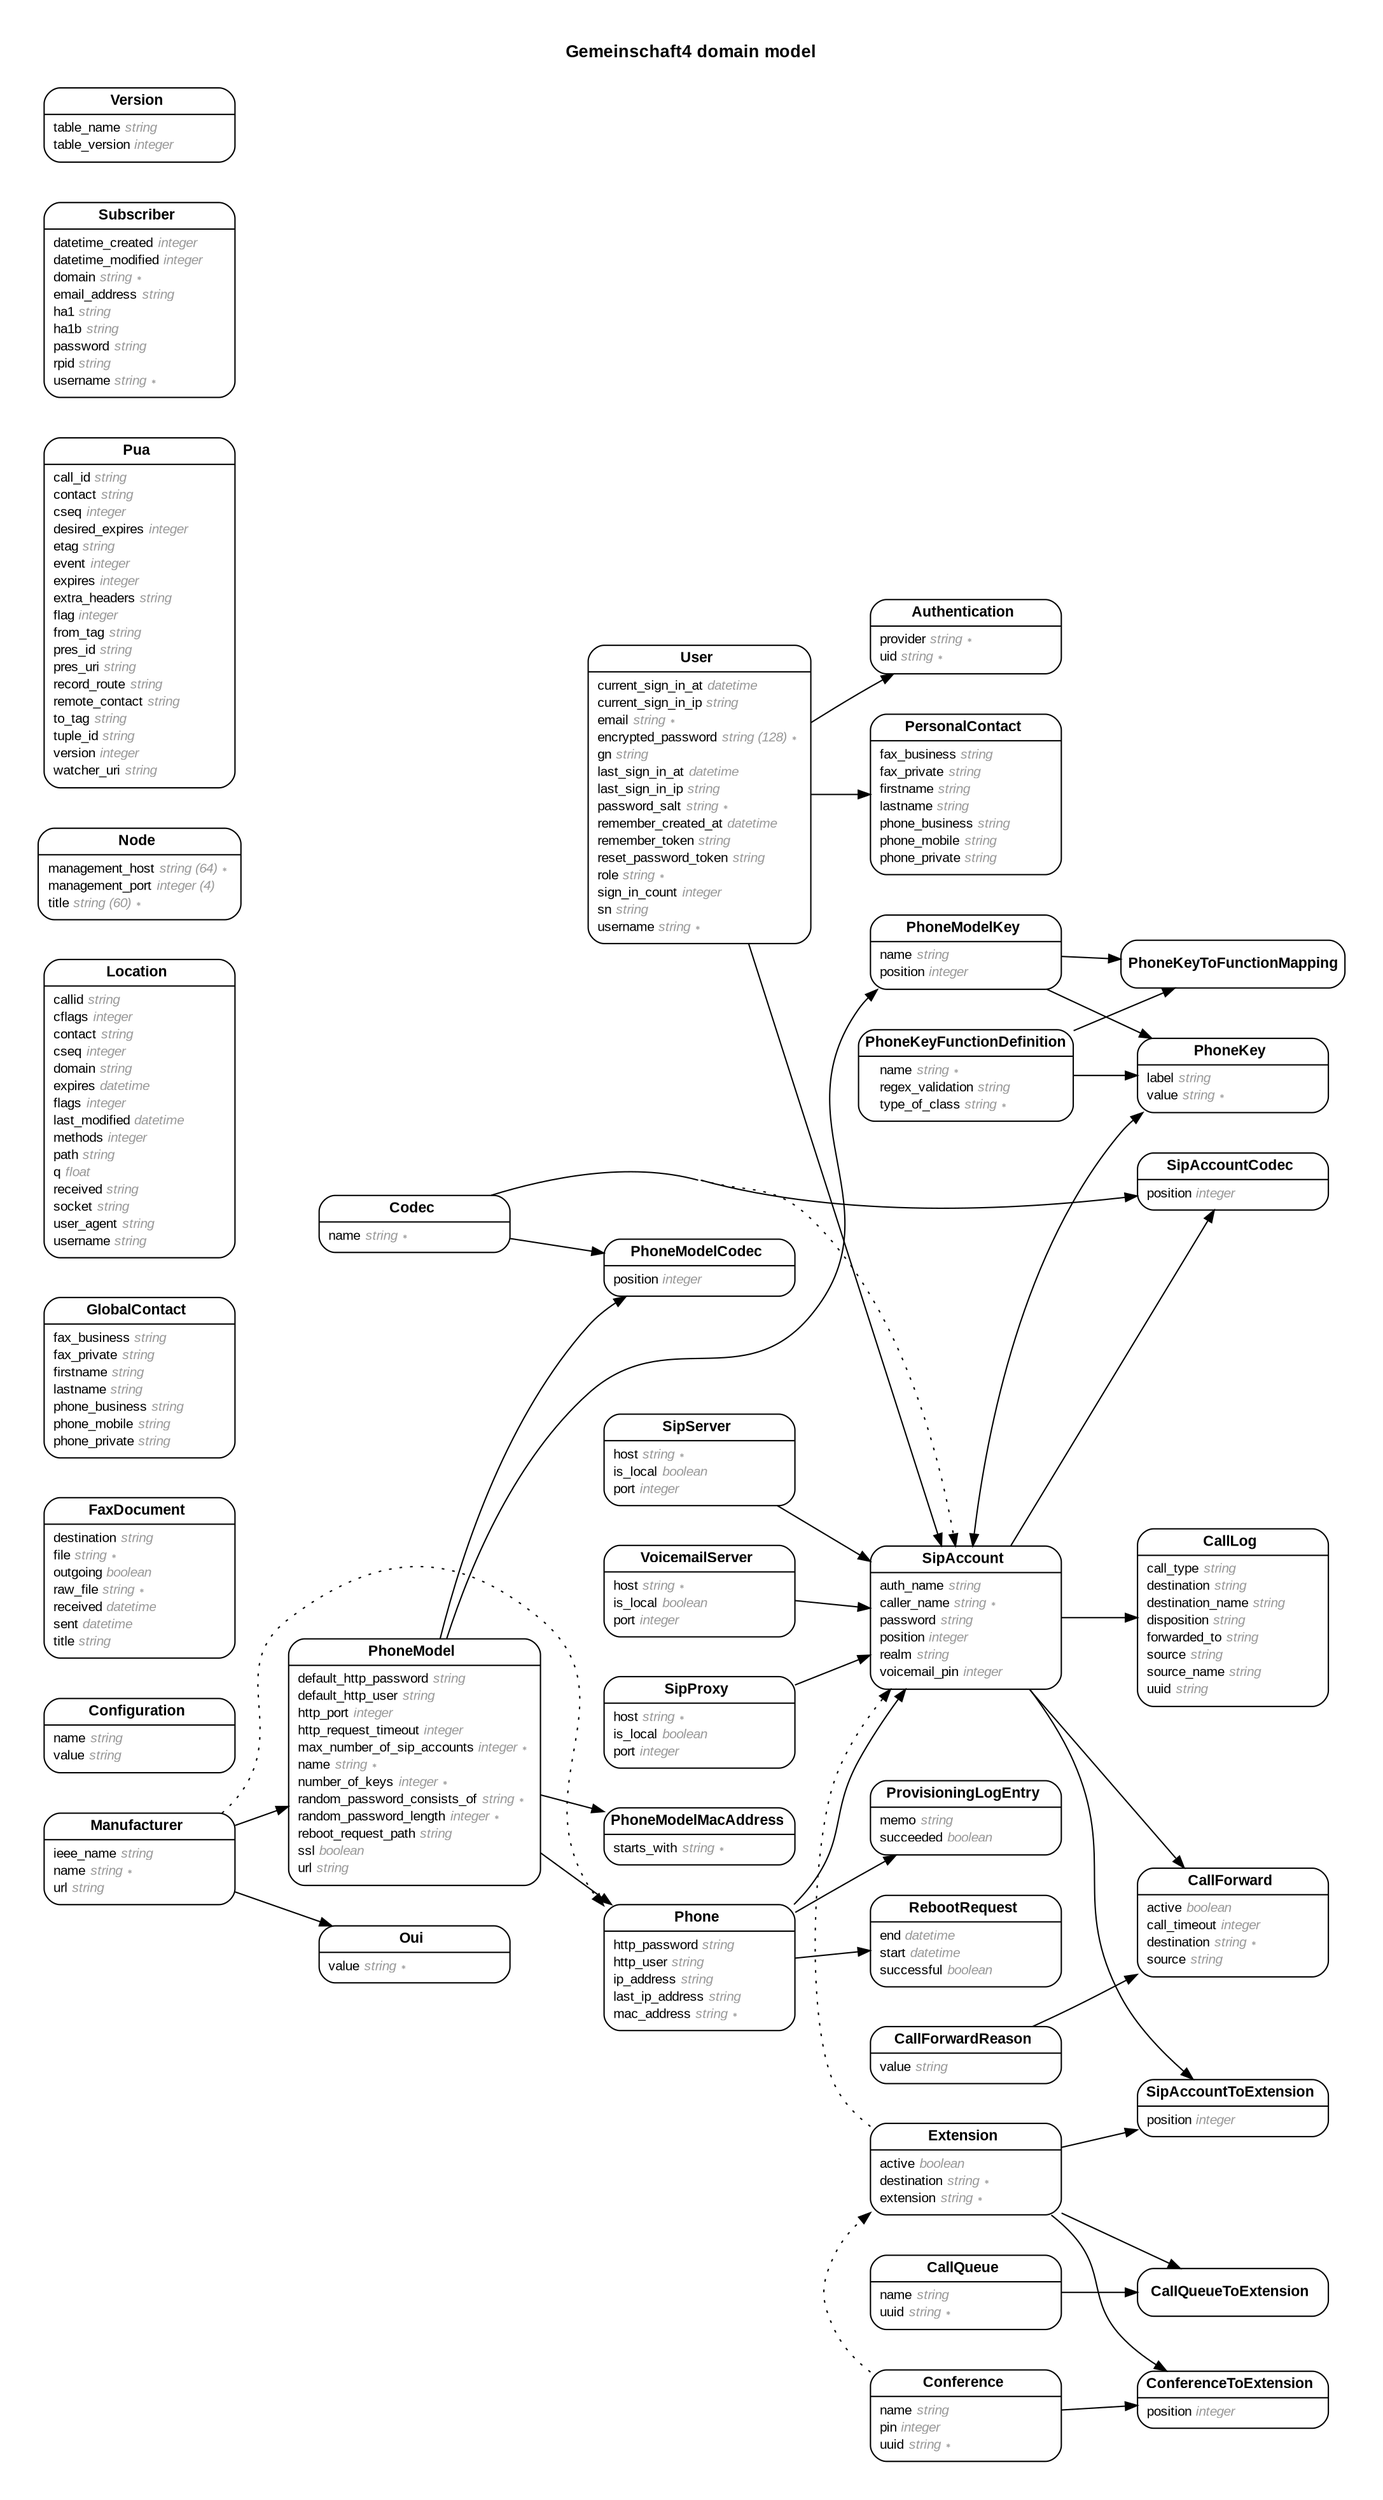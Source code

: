 digraph Gemeinschaft4 {
  rankdir = "LR"; ranksep = "0.5"; nodesep = "0.4"; pad = "0.4,0.4"; margin = "0,0"; concentrate = "true"; labelloc = "t"; fontsize = "13"; fontname = "Arial Bold";
  node [shape = "Mrecord", fontsize = "10", fontname = "Arial", margin = "0.07,0.05", penwidth = "1.0"];
  edge [fontname = "Arial", fontsize = "7", dir = "both", arrowsize = "0.9", penwidth = "1.0", labelangle = "32", labeldistance = "1.8"];
  label = "Gemeinschaft4 domain model\n\n";
  m_Authentication [label = <<table border="0" align="center" cellspacing="0.5" cellpadding="0" width="134">
  <tr><td align="center" valign="bottom" width="130"><font face="Arial Bold" point-size="11">Authentication</font></td></tr>
</table>
|
<table border="0" align="left" cellspacing="2" cellpadding="0" width="134">
  <tr><td align="left" width="130" port="provider">provider <font face="Arial Italic" color="grey60">string ∗</font></td></tr>
  <tr><td align="left" width="130" port="uid">uid <font face="Arial Italic" color="grey60">string ∗</font></td></tr>
</table>
>];
  m_CallForward [label = <<table border="0" align="center" cellspacing="0.5" cellpadding="0" width="134">
  <tr><td align="center" valign="bottom" width="130"><font face="Arial Bold" point-size="11">CallForward</font></td></tr>
</table>
|
<table border="0" align="left" cellspacing="2" cellpadding="0" width="134">
  <tr><td align="left" width="130" port="active">active <font face="Arial Italic" color="grey60">boolean</font></td></tr>
  <tr><td align="left" width="130" port="call_timeout">call_timeout <font face="Arial Italic" color="grey60">integer</font></td></tr>
  <tr><td align="left" width="130" port="destination">destination <font face="Arial Italic" color="grey60">string ∗</font></td></tr>
  <tr><td align="left" width="130" port="source">source <font face="Arial Italic" color="grey60">string</font></td></tr>
</table>
>];
  m_CallForwardReason [label = <<table border="0" align="center" cellspacing="0.5" cellpadding="0" width="134">
  <tr><td align="center" valign="bottom" width="130"><font face="Arial Bold" point-size="11">CallForwardReason</font></td></tr>
</table>
|
<table border="0" align="left" cellspacing="2" cellpadding="0" width="134">
  <tr><td align="left" width="130" port="value">value <font face="Arial Italic" color="grey60">string</font></td></tr>
</table>
>];
  m_CallLog [label = <<table border="0" align="center" cellspacing="0.5" cellpadding="0" width="134">
  <tr><td align="center" valign="bottom" width="130"><font face="Arial Bold" point-size="11">CallLog</font></td></tr>
</table>
|
<table border="0" align="left" cellspacing="2" cellpadding="0" width="134">
  <tr><td align="left" width="130" port="call_type">call_type <font face="Arial Italic" color="grey60">string</font></td></tr>
  <tr><td align="left" width="130" port="destination">destination <font face="Arial Italic" color="grey60">string</font></td></tr>
  <tr><td align="left" width="130" port="destination_name">destination_name <font face="Arial Italic" color="grey60">string</font></td></tr>
  <tr><td align="left" width="130" port="disposition">disposition <font face="Arial Italic" color="grey60">string</font></td></tr>
  <tr><td align="left" width="130" port="forwarded_to">forwarded_to <font face="Arial Italic" color="grey60">string</font></td></tr>
  <tr><td align="left" width="130" port="source">source <font face="Arial Italic" color="grey60">string</font></td></tr>
  <tr><td align="left" width="130" port="source_name">source_name <font face="Arial Italic" color="grey60">string</font></td></tr>
  <tr><td align="left" width="130" port="uuid">uuid <font face="Arial Italic" color="grey60">string</font></td></tr>
</table>
>];
  m_CallQueue [label = <<table border="0" align="center" cellspacing="0.5" cellpadding="0" width="134">
  <tr><td align="center" valign="bottom" width="130"><font face="Arial Bold" point-size="11">CallQueue</font></td></tr>
</table>
|
<table border="0" align="left" cellspacing="2" cellpadding="0" width="134">
  <tr><td align="left" width="130" port="name">name <font face="Arial Italic" color="grey60">string</font></td></tr>
  <tr><td align="left" width="130" port="uuid">uuid <font face="Arial Italic" color="grey60">string ∗</font></td></tr>
</table>
>];
  m_CallQueueToExtension [label = <<table border="0" align="center" cellspacing="0.5" cellpadding="0" width="134">
  <tr><td align="center" valign="bottom" width="130"><font face="Arial Bold" point-size="11">CallQueueToExtension</font></td></tr>
</table>
>];
  m_Codec [label = <<table border="0" align="center" cellspacing="0.5" cellpadding="0" width="134">
  <tr><td align="center" valign="bottom" width="130"><font face="Arial Bold" point-size="11">Codec</font></td></tr>
</table>
|
<table border="0" align="left" cellspacing="2" cellpadding="0" width="134">
  <tr><td align="left" width="130" port="name">name <font face="Arial Italic" color="grey60">string ∗</font></td></tr>
</table>
>];
  m_Conference [label = <<table border="0" align="center" cellspacing="0.5" cellpadding="0" width="134">
  <tr><td align="center" valign="bottom" width="130"><font face="Arial Bold" point-size="11">Conference</font></td></tr>
</table>
|
<table border="0" align="left" cellspacing="2" cellpadding="0" width="134">
  <tr><td align="left" width="130" port="name">name <font face="Arial Italic" color="grey60">string</font></td></tr>
  <tr><td align="left" width="130" port="pin">pin <font face="Arial Italic" color="grey60">integer</font></td></tr>
  <tr><td align="left" width="130" port="uuid">uuid <font face="Arial Italic" color="grey60">string ∗</font></td></tr>
</table>
>];
  m_ConferenceToExtension [label = <<table border="0" align="center" cellspacing="0.5" cellpadding="0" width="134">
  <tr><td align="center" valign="bottom" width="130"><font face="Arial Bold" point-size="11">ConferenceToExtension</font></td></tr>
</table>
|
<table border="0" align="left" cellspacing="2" cellpadding="0" width="134">
  <tr><td align="left" width="130" port="position">position <font face="Arial Italic" color="grey60">integer</font></td></tr>
</table>
>];
  m_Configuration [label = <<table border="0" align="center" cellspacing="0.5" cellpadding="0" width="134">
  <tr><td align="center" valign="bottom" width="130"><font face="Arial Bold" point-size="11">Configuration</font></td></tr>
</table>
|
<table border="0" align="left" cellspacing="2" cellpadding="0" width="134">
  <tr><td align="left" width="130" port="name">name <font face="Arial Italic" color="grey60">string</font></td></tr>
  <tr><td align="left" width="130" port="value">value <font face="Arial Italic" color="grey60">string</font></td></tr>
</table>
>];
  m_Extension [label = <<table border="0" align="center" cellspacing="0.5" cellpadding="0" width="134">
  <tr><td align="center" valign="bottom" width="130"><font face="Arial Bold" point-size="11">Extension</font></td></tr>
</table>
|
<table border="0" align="left" cellspacing="2" cellpadding="0" width="134">
  <tr><td align="left" width="130" port="active">active <font face="Arial Italic" color="grey60">boolean</font></td></tr>
  <tr><td align="left" width="130" port="destination">destination <font face="Arial Italic" color="grey60">string ∗</font></td></tr>
  <tr><td align="left" width="130" port="extension">extension <font face="Arial Italic" color="grey60">string ∗</font></td></tr>
</table>
>];
  m_FaxDocument [label = <<table border="0" align="center" cellspacing="0.5" cellpadding="0" width="134">
  <tr><td align="center" valign="bottom" width="130"><font face="Arial Bold" point-size="11">FaxDocument</font></td></tr>
</table>
|
<table border="0" align="left" cellspacing="2" cellpadding="0" width="134">
  <tr><td align="left" width="130" port="destination">destination <font face="Arial Italic" color="grey60">string</font></td></tr>
  <tr><td align="left" width="130" port="file">file <font face="Arial Italic" color="grey60">string ∗</font></td></tr>
  <tr><td align="left" width="130" port="outgoing">outgoing <font face="Arial Italic" color="grey60">boolean</font></td></tr>
  <tr><td align="left" width="130" port="raw_file">raw_file <font face="Arial Italic" color="grey60">string ∗</font></td></tr>
  <tr><td align="left" width="130" port="received">received <font face="Arial Italic" color="grey60">datetime</font></td></tr>
  <tr><td align="left" width="130" port="sent">sent <font face="Arial Italic" color="grey60">datetime</font></td></tr>
  <tr><td align="left" width="130" port="title">title <font face="Arial Italic" color="grey60">string</font></td></tr>
</table>
>];
  m_GlobalContact [label = <<table border="0" align="center" cellspacing="0.5" cellpadding="0" width="134">
  <tr><td align="center" valign="bottom" width="130"><font face="Arial Bold" point-size="11">GlobalContact</font></td></tr>
</table>
|
<table border="0" align="left" cellspacing="2" cellpadding="0" width="134">
  <tr><td align="left" width="130" port="fax_business">fax_business <font face="Arial Italic" color="grey60">string</font></td></tr>
  <tr><td align="left" width="130" port="fax_private">fax_private <font face="Arial Italic" color="grey60">string</font></td></tr>
  <tr><td align="left" width="130" port="firstname">firstname <font face="Arial Italic" color="grey60">string</font></td></tr>
  <tr><td align="left" width="130" port="lastname">lastname <font face="Arial Italic" color="grey60">string</font></td></tr>
  <tr><td align="left" width="130" port="phone_business">phone_business <font face="Arial Italic" color="grey60">string</font></td></tr>
  <tr><td align="left" width="130" port="phone_mobile">phone_mobile <font face="Arial Italic" color="grey60">string</font></td></tr>
  <tr><td align="left" width="130" port="phone_private">phone_private <font face="Arial Italic" color="grey60">string</font></td></tr>
</table>
>];
  m_Location [label = <<table border="0" align="center" cellspacing="0.5" cellpadding="0" width="134">
  <tr><td align="center" valign="bottom" width="130"><font face="Arial Bold" point-size="11">Location</font></td></tr>
</table>
|
<table border="0" align="left" cellspacing="2" cellpadding="0" width="134">
  <tr><td align="left" width="130" port="callid">callid <font face="Arial Italic" color="grey60">string</font></td></tr>
  <tr><td align="left" width="130" port="cflags">cflags <font face="Arial Italic" color="grey60">integer</font></td></tr>
  <tr><td align="left" width="130" port="contact">contact <font face="Arial Italic" color="grey60">string</font></td></tr>
  <tr><td align="left" width="130" port="cseq">cseq <font face="Arial Italic" color="grey60">integer</font></td></tr>
  <tr><td align="left" width="130" port="domain">domain <font face="Arial Italic" color="grey60">string</font></td></tr>
  <tr><td align="left" width="130" port="expires">expires <font face="Arial Italic" color="grey60">datetime</font></td></tr>
  <tr><td align="left" width="130" port="flags">flags <font face="Arial Italic" color="grey60">integer</font></td></tr>
  <tr><td align="left" width="130" port="last_modified">last_modified <font face="Arial Italic" color="grey60">datetime</font></td></tr>
  <tr><td align="left" width="130" port="methods">methods <font face="Arial Italic" color="grey60">integer</font></td></tr>
  <tr><td align="left" width="130" port="path">path <font face="Arial Italic" color="grey60">string</font></td></tr>
  <tr><td align="left" width="130" port="q">q <font face="Arial Italic" color="grey60">float</font></td></tr>
  <tr><td align="left" width="130" port="received">received <font face="Arial Italic" color="grey60">string</font></td></tr>
  <tr><td align="left" width="130" port="socket">socket <font face="Arial Italic" color="grey60">string</font></td></tr>
  <tr><td align="left" width="130" port="user_agent">user_agent <font face="Arial Italic" color="grey60">string</font></td></tr>
  <tr><td align="left" width="130" port="username">username <font face="Arial Italic" color="grey60">string</font></td></tr>
</table>
>];
  m_Manufacturer [label = <<table border="0" align="center" cellspacing="0.5" cellpadding="0" width="134">
  <tr><td align="center" valign="bottom" width="130"><font face="Arial Bold" point-size="11">Manufacturer</font></td></tr>
</table>
|
<table border="0" align="left" cellspacing="2" cellpadding="0" width="134">
  <tr><td align="left" width="130" port="ieee_name">ieee_name <font face="Arial Italic" color="grey60">string</font></td></tr>
  <tr><td align="left" width="130" port="name">name <font face="Arial Italic" color="grey60">string ∗</font></td></tr>
  <tr><td align="left" width="130" port="url">url <font face="Arial Italic" color="grey60">string</font></td></tr>
</table>
>];
  m_Node [label = <<table border="0" align="center" cellspacing="0.5" cellpadding="0" width="134">
  <tr><td align="center" valign="bottom" width="130"><font face="Arial Bold" point-size="11">Node</font></td></tr>
</table>
|
<table border="0" align="left" cellspacing="2" cellpadding="0" width="134">
  <tr><td align="left" width="130" port="management_host">management_host <font face="Arial Italic" color="grey60">string (64) ∗</font></td></tr>
  <tr><td align="left" width="130" port="management_port">management_port <font face="Arial Italic" color="grey60">integer (4)</font></td></tr>
  <tr><td align="left" width="130" port="title">title <font face="Arial Italic" color="grey60">string (60) ∗</font></td></tr>
</table>
>];
  m_Oui [label = <<table border="0" align="center" cellspacing="0.5" cellpadding="0" width="134">
  <tr><td align="center" valign="bottom" width="130"><font face="Arial Bold" point-size="11">Oui</font></td></tr>
</table>
|
<table border="0" align="left" cellspacing="2" cellpadding="0" width="134">
  <tr><td align="left" width="130" port="value">value <font face="Arial Italic" color="grey60">string ∗</font></td></tr>
</table>
>];
  m_PersonalContact [label = <<table border="0" align="center" cellspacing="0.5" cellpadding="0" width="134">
  <tr><td align="center" valign="bottom" width="130"><font face="Arial Bold" point-size="11">PersonalContact</font></td></tr>
</table>
|
<table border="0" align="left" cellspacing="2" cellpadding="0" width="134">
  <tr><td align="left" width="130" port="fax_business">fax_business <font face="Arial Italic" color="grey60">string</font></td></tr>
  <tr><td align="left" width="130" port="fax_private">fax_private <font face="Arial Italic" color="grey60">string</font></td></tr>
  <tr><td align="left" width="130" port="firstname">firstname <font face="Arial Italic" color="grey60">string</font></td></tr>
  <tr><td align="left" width="130" port="lastname">lastname <font face="Arial Italic" color="grey60">string</font></td></tr>
  <tr><td align="left" width="130" port="phone_business">phone_business <font face="Arial Italic" color="grey60">string</font></td></tr>
  <tr><td align="left" width="130" port="phone_mobile">phone_mobile <font face="Arial Italic" color="grey60">string</font></td></tr>
  <tr><td align="left" width="130" port="phone_private">phone_private <font face="Arial Italic" color="grey60">string</font></td></tr>
</table>
>];
  m_Phone [label = <<table border="0" align="center" cellspacing="0.5" cellpadding="0" width="134">
  <tr><td align="center" valign="bottom" width="130"><font face="Arial Bold" point-size="11">Phone</font></td></tr>
</table>
|
<table border="0" align="left" cellspacing="2" cellpadding="0" width="134">
  <tr><td align="left" width="130" port="http_password">http_password <font face="Arial Italic" color="grey60">string</font></td></tr>
  <tr><td align="left" width="130" port="http_user">http_user <font face="Arial Italic" color="grey60">string</font></td></tr>
  <tr><td align="left" width="130" port="ip_address">ip_address <font face="Arial Italic" color="grey60">string</font></td></tr>
  <tr><td align="left" width="130" port="last_ip_address">last_ip_address <font face="Arial Italic" color="grey60">string</font></td></tr>
  <tr><td align="left" width="130" port="mac_address">mac_address <font face="Arial Italic" color="grey60">string ∗</font></td></tr>
</table>
>];
  m_PhoneKey [label = <<table border="0" align="center" cellspacing="0.5" cellpadding="0" width="134">
  <tr><td align="center" valign="bottom" width="130"><font face="Arial Bold" point-size="11">PhoneKey</font></td></tr>
</table>
|
<table border="0" align="left" cellspacing="2" cellpadding="0" width="134">
  <tr><td align="left" width="130" port="label">label <font face="Arial Italic" color="grey60">string</font></td></tr>
  <tr><td align="left" width="130" port="value">value <font face="Arial Italic" color="grey60">string ∗</font></td></tr>
</table>
>];
  m_PhoneKeyFunctionDefinition [label = <<table border="0" align="center" cellspacing="0.5" cellpadding="0" width="134">
  <tr><td align="center" valign="bottom" width="130"><font face="Arial Bold" point-size="11">PhoneKeyFunctionDefinition</font></td></tr>
</table>
|
<table border="0" align="left" cellspacing="2" cellpadding="0" width="134">
  <tr><td align="left" width="130" port="name">name <font face="Arial Italic" color="grey60">string ∗</font></td></tr>
  <tr><td align="left" width="130" port="regex_validation">regex_validation <font face="Arial Italic" color="grey60">string</font></td></tr>
  <tr><td align="left" width="130" port="type_of_class">type_of_class <font face="Arial Italic" color="grey60">string ∗</font></td></tr>
</table>
>];
  m_PhoneKeyToFunctionMapping [label = <<table border="0" align="center" cellspacing="0.5" cellpadding="0" width="134">
  <tr><td align="center" valign="bottom" width="130"><font face="Arial Bold" point-size="11">PhoneKeyToFunctionMapping</font></td></tr>
</table>
>];
  m_PhoneModel [label = <<table border="0" align="center" cellspacing="0.5" cellpadding="0" width="134">
  <tr><td align="center" valign="bottom" width="130"><font face="Arial Bold" point-size="11">PhoneModel</font></td></tr>
</table>
|
<table border="0" align="left" cellspacing="2" cellpadding="0" width="134">
  <tr><td align="left" width="130" port="default_http_password">default_http_password <font face="Arial Italic" color="grey60">string</font></td></tr>
  <tr><td align="left" width="130" port="default_http_user">default_http_user <font face="Arial Italic" color="grey60">string</font></td></tr>
  <tr><td align="left" width="130" port="http_port">http_port <font face="Arial Italic" color="grey60">integer</font></td></tr>
  <tr><td align="left" width="130" port="http_request_timeout">http_request_timeout <font face="Arial Italic" color="grey60">integer</font></td></tr>
  <tr><td align="left" width="130" port="max_number_of_sip_accounts">max_number_of_sip_accounts <font face="Arial Italic" color="grey60">integer ∗</font></td></tr>
  <tr><td align="left" width="130" port="name">name <font face="Arial Italic" color="grey60">string ∗</font></td></tr>
  <tr><td align="left" width="130" port="number_of_keys">number_of_keys <font face="Arial Italic" color="grey60">integer ∗</font></td></tr>
  <tr><td align="left" width="130" port="random_password_consists_of">random_password_consists_of <font face="Arial Italic" color="grey60">string ∗</font></td></tr>
  <tr><td align="left" width="130" port="random_password_length">random_password_length <font face="Arial Italic" color="grey60">integer ∗</font></td></tr>
  <tr><td align="left" width="130" port="reboot_request_path">reboot_request_path <font face="Arial Italic" color="grey60">string</font></td></tr>
  <tr><td align="left" width="130" port="ssl">ssl <font face="Arial Italic" color="grey60">boolean</font></td></tr>
  <tr><td align="left" width="130" port="url">url <font face="Arial Italic" color="grey60">string</font></td></tr>
</table>
>];
  m_PhoneModelCodec [label = <<table border="0" align="center" cellspacing="0.5" cellpadding="0" width="134">
  <tr><td align="center" valign="bottom" width="130"><font face="Arial Bold" point-size="11">PhoneModelCodec</font></td></tr>
</table>
|
<table border="0" align="left" cellspacing="2" cellpadding="0" width="134">
  <tr><td align="left" width="130" port="position">position <font face="Arial Italic" color="grey60">integer</font></td></tr>
</table>
>];
  m_PhoneModelKey [label = <<table border="0" align="center" cellspacing="0.5" cellpadding="0" width="134">
  <tr><td align="center" valign="bottom" width="130"><font face="Arial Bold" point-size="11">PhoneModelKey</font></td></tr>
</table>
|
<table border="0" align="left" cellspacing="2" cellpadding="0" width="134">
  <tr><td align="left" width="130" port="name">name <font face="Arial Italic" color="grey60">string</font></td></tr>
  <tr><td align="left" width="130" port="position">position <font face="Arial Italic" color="grey60">integer</font></td></tr>
</table>
>];
  m_PhoneModelMacAddress [label = <<table border="0" align="center" cellspacing="0.5" cellpadding="0" width="134">
  <tr><td align="center" valign="bottom" width="130"><font face="Arial Bold" point-size="11">PhoneModelMacAddress</font></td></tr>
</table>
|
<table border="0" align="left" cellspacing="2" cellpadding="0" width="134">
  <tr><td align="left" width="130" port="starts_with">starts_with <font face="Arial Italic" color="grey60">string ∗</font></td></tr>
</table>
>];
  m_ProvisioningLogEntry [label = <<table border="0" align="center" cellspacing="0.5" cellpadding="0" width="134">
  <tr><td align="center" valign="bottom" width="130"><font face="Arial Bold" point-size="11">ProvisioningLogEntry</font></td></tr>
</table>
|
<table border="0" align="left" cellspacing="2" cellpadding="0" width="134">
  <tr><td align="left" width="130" port="memo">memo <font face="Arial Italic" color="grey60">string</font></td></tr>
  <tr><td align="left" width="130" port="succeeded">succeeded <font face="Arial Italic" color="grey60">boolean</font></td></tr>
</table>
>];
  m_Pua [label = <<table border="0" align="center" cellspacing="0.5" cellpadding="0" width="134">
  <tr><td align="center" valign="bottom" width="130"><font face="Arial Bold" point-size="11">Pua</font></td></tr>
</table>
|
<table border="0" align="left" cellspacing="2" cellpadding="0" width="134">
  <tr><td align="left" width="130" port="call_id">call_id <font face="Arial Italic" color="grey60">string</font></td></tr>
  <tr><td align="left" width="130" port="contact">contact <font face="Arial Italic" color="grey60">string</font></td></tr>
  <tr><td align="left" width="130" port="cseq">cseq <font face="Arial Italic" color="grey60">integer</font></td></tr>
  <tr><td align="left" width="130" port="desired_expires">desired_expires <font face="Arial Italic" color="grey60">integer</font></td></tr>
  <tr><td align="left" width="130" port="etag">etag <font face="Arial Italic" color="grey60">string</font></td></tr>
  <tr><td align="left" width="130" port="event">event <font face="Arial Italic" color="grey60">integer</font></td></tr>
  <tr><td align="left" width="130" port="expires">expires <font face="Arial Italic" color="grey60">integer</font></td></tr>
  <tr><td align="left" width="130" port="extra_headers">extra_headers <font face="Arial Italic" color="grey60">string</font></td></tr>
  <tr><td align="left" width="130" port="flag">flag <font face="Arial Italic" color="grey60">integer</font></td></tr>
  <tr><td align="left" width="130" port="from_tag">from_tag <font face="Arial Italic" color="grey60">string</font></td></tr>
  <tr><td align="left" width="130" port="pres_id">pres_id <font face="Arial Italic" color="grey60">string</font></td></tr>
  <tr><td align="left" width="130" port="pres_uri">pres_uri <font face="Arial Italic" color="grey60">string</font></td></tr>
  <tr><td align="left" width="130" port="record_route">record_route <font face="Arial Italic" color="grey60">string</font></td></tr>
  <tr><td align="left" width="130" port="remote_contact">remote_contact <font face="Arial Italic" color="grey60">string</font></td></tr>
  <tr><td align="left" width="130" port="to_tag">to_tag <font face="Arial Italic" color="grey60">string</font></td></tr>
  <tr><td align="left" width="130" port="tuple_id">tuple_id <font face="Arial Italic" color="grey60">string</font></td></tr>
  <tr><td align="left" width="130" port="version">version <font face="Arial Italic" color="grey60">integer</font></td></tr>
  <tr><td align="left" width="130" port="watcher_uri">watcher_uri <font face="Arial Italic" color="grey60">string</font></td></tr>
</table>
>];
  m_RebootRequest [label = <<table border="0" align="center" cellspacing="0.5" cellpadding="0" width="134">
  <tr><td align="center" valign="bottom" width="130"><font face="Arial Bold" point-size="11">RebootRequest</font></td></tr>
</table>
|
<table border="0" align="left" cellspacing="2" cellpadding="0" width="134">
  <tr><td align="left" width="130" port="end">end <font face="Arial Italic" color="grey60">datetime</font></td></tr>
  <tr><td align="left" width="130" port="start">start <font face="Arial Italic" color="grey60">datetime</font></td></tr>
  <tr><td align="left" width="130" port="successful">successful <font face="Arial Italic" color="grey60">boolean</font></td></tr>
</table>
>];
  m_SipAccount [label = <<table border="0" align="center" cellspacing="0.5" cellpadding="0" width="134">
  <tr><td align="center" valign="bottom" width="130"><font face="Arial Bold" point-size="11">SipAccount</font></td></tr>
</table>
|
<table border="0" align="left" cellspacing="2" cellpadding="0" width="134">
  <tr><td align="left" width="130" port="auth_name">auth_name <font face="Arial Italic" color="grey60">string</font></td></tr>
  <tr><td align="left" width="130" port="caller_name">caller_name <font face="Arial Italic" color="grey60">string ∗</font></td></tr>
  <tr><td align="left" width="130" port="password">password <font face="Arial Italic" color="grey60">string</font></td></tr>
  <tr><td align="left" width="130" port="position">position <font face="Arial Italic" color="grey60">integer</font></td></tr>
  <tr><td align="left" width="130" port="realm">realm <font face="Arial Italic" color="grey60">string</font></td></tr>
  <tr><td align="left" width="130" port="voicemail_pin">voicemail_pin <font face="Arial Italic" color="grey60">integer</font></td></tr>
</table>
>];
  m_SipAccountCodec [label = <<table border="0" align="center" cellspacing="0.5" cellpadding="0" width="134">
  <tr><td align="center" valign="bottom" width="130"><font face="Arial Bold" point-size="11">SipAccountCodec</font></td></tr>
</table>
|
<table border="0" align="left" cellspacing="2" cellpadding="0" width="134">
  <tr><td align="left" width="130" port="position">position <font face="Arial Italic" color="grey60">integer</font></td></tr>
</table>
>];
  m_SipAccountToExtension [label = <<table border="0" align="center" cellspacing="0.5" cellpadding="0" width="134">
  <tr><td align="center" valign="bottom" width="130"><font face="Arial Bold" point-size="11">SipAccountToExtension</font></td></tr>
</table>
|
<table border="0" align="left" cellspacing="2" cellpadding="0" width="134">
  <tr><td align="left" width="130" port="position">position <font face="Arial Italic" color="grey60">integer</font></td></tr>
</table>
>];
  m_SipProxy [label = <<table border="0" align="center" cellspacing="0.5" cellpadding="0" width="134">
  <tr><td align="center" valign="bottom" width="130"><font face="Arial Bold" point-size="11">SipProxy</font></td></tr>
</table>
|
<table border="0" align="left" cellspacing="2" cellpadding="0" width="134">
  <tr><td align="left" width="130" port="host">host <font face="Arial Italic" color="grey60">string ∗</font></td></tr>
  <tr><td align="left" width="130" port="is_local">is_local <font face="Arial Italic" color="grey60">boolean</font></td></tr>
  <tr><td align="left" width="130" port="port">port <font face="Arial Italic" color="grey60">integer</font></td></tr>
</table>
>];
  m_SipServer [label = <<table border="0" align="center" cellspacing="0.5" cellpadding="0" width="134">
  <tr><td align="center" valign="bottom" width="130"><font face="Arial Bold" point-size="11">SipServer</font></td></tr>
</table>
|
<table border="0" align="left" cellspacing="2" cellpadding="0" width="134">
  <tr><td align="left" width="130" port="host">host <font face="Arial Italic" color="grey60">string ∗</font></td></tr>
  <tr><td align="left" width="130" port="is_local">is_local <font face="Arial Italic" color="grey60">boolean</font></td></tr>
  <tr><td align="left" width="130" port="port">port <font face="Arial Italic" color="grey60">integer</font></td></tr>
</table>
>];
  m_Subscriber [label = <<table border="0" align="center" cellspacing="0.5" cellpadding="0" width="134">
  <tr><td align="center" valign="bottom" width="130"><font face="Arial Bold" point-size="11">Subscriber</font></td></tr>
</table>
|
<table border="0" align="left" cellspacing="2" cellpadding="0" width="134">
  <tr><td align="left" width="130" port="datetime_created">datetime_created <font face="Arial Italic" color="grey60">integer</font></td></tr>
  <tr><td align="left" width="130" port="datetime_modified">datetime_modified <font face="Arial Italic" color="grey60">integer</font></td></tr>
  <tr><td align="left" width="130" port="domain">domain <font face="Arial Italic" color="grey60">string ∗</font></td></tr>
  <tr><td align="left" width="130" port="email_address">email_address <font face="Arial Italic" color="grey60">string</font></td></tr>
  <tr><td align="left" width="130" port="ha1">ha1 <font face="Arial Italic" color="grey60">string</font></td></tr>
  <tr><td align="left" width="130" port="ha1b">ha1b <font face="Arial Italic" color="grey60">string</font></td></tr>
  <tr><td align="left" width="130" port="password">password <font face="Arial Italic" color="grey60">string</font></td></tr>
  <tr><td align="left" width="130" port="rpid">rpid <font face="Arial Italic" color="grey60">string</font></td></tr>
  <tr><td align="left" width="130" port="username">username <font face="Arial Italic" color="grey60">string ∗</font></td></tr>
</table>
>];
  m_User [label = <<table border="0" align="center" cellspacing="0.5" cellpadding="0" width="134">
  <tr><td align="center" valign="bottom" width="130"><font face="Arial Bold" point-size="11">User</font></td></tr>
</table>
|
<table border="0" align="left" cellspacing="2" cellpadding="0" width="134">
  <tr><td align="left" width="130" port="current_sign_in_at">current_sign_in_at <font face="Arial Italic" color="grey60">datetime</font></td></tr>
  <tr><td align="left" width="130" port="current_sign_in_ip">current_sign_in_ip <font face="Arial Italic" color="grey60">string</font></td></tr>
  <tr><td align="left" width="130" port="email">email <font face="Arial Italic" color="grey60">string ∗</font></td></tr>
  <tr><td align="left" width="130" port="encrypted_password">encrypted_password <font face="Arial Italic" color="grey60">string (128) ∗</font></td></tr>
  <tr><td align="left" width="130" port="gn">gn <font face="Arial Italic" color="grey60">string</font></td></tr>
  <tr><td align="left" width="130" port="last_sign_in_at">last_sign_in_at <font face="Arial Italic" color="grey60">datetime</font></td></tr>
  <tr><td align="left" width="130" port="last_sign_in_ip">last_sign_in_ip <font face="Arial Italic" color="grey60">string</font></td></tr>
  <tr><td align="left" width="130" port="password_salt">password_salt <font face="Arial Italic" color="grey60">string ∗</font></td></tr>
  <tr><td align="left" width="130" port="remember_created_at">remember_created_at <font face="Arial Italic" color="grey60">datetime</font></td></tr>
  <tr><td align="left" width="130" port="remember_token">remember_token <font face="Arial Italic" color="grey60">string</font></td></tr>
  <tr><td align="left" width="130" port="reset_password_token">reset_password_token <font face="Arial Italic" color="grey60">string</font></td></tr>
  <tr><td align="left" width="130" port="role">role <font face="Arial Italic" color="grey60">string ∗</font></td></tr>
  <tr><td align="left" width="130" port="sign_in_count">sign_in_count <font face="Arial Italic" color="grey60">integer</font></td></tr>
  <tr><td align="left" width="130" port="sn">sn <font face="Arial Italic" color="grey60">string</font></td></tr>
  <tr><td align="left" width="130" port="username">username <font face="Arial Italic" color="grey60">string ∗</font></td></tr>
</table>
>];
  m_Version [label = <<table border="0" align="center" cellspacing="0.5" cellpadding="0" width="134">
  <tr><td align="center" valign="bottom" width="130"><font face="Arial Bold" point-size="11">Version</font></td></tr>
</table>
|
<table border="0" align="left" cellspacing="2" cellpadding="0" width="134">
  <tr><td align="left" width="130" port="table_name">table_name <font face="Arial Italic" color="grey60">string</font></td></tr>
  <tr><td align="left" width="130" port="table_version">table_version <font face="Arial Italic" color="grey60">integer</font></td></tr>
</table>
>];
  m_VoicemailServer [label = <<table border="0" align="center" cellspacing="0.5" cellpadding="0" width="134">
  <tr><td align="center" valign="bottom" width="130"><font face="Arial Bold" point-size="11">VoicemailServer</font></td></tr>
</table>
|
<table border="0" align="left" cellspacing="2" cellpadding="0" width="134">
  <tr><td align="left" width="130" port="host">host <font face="Arial Italic" color="grey60">string ∗</font></td></tr>
  <tr><td align="left" width="130" port="is_local">is_local <font face="Arial Italic" color="grey60">boolean</font></td></tr>
  <tr><td align="left" width="130" port="port">port <font face="Arial Italic" color="grey60">integer</font></td></tr>
</table>
>];
  m_User -> m_Authentication [arrowhead = "normal", arrowtail = "none", weight = "2"]
  m_User -> m_PersonalContact [arrowhead = "normal", arrowtail = "none", weight = "2"]
  m_User -> m_SipAccount [arrowhead = "normal", arrowtail = "none", weight = "2"]
  m_SipProxy -> m_SipAccount [arrowhead = "normal", arrowtail = "none", weight = "2"]
  m_SipServer -> m_SipAccount [arrowhead = "normal", arrowtail = "none", weight = "2"]
  m_VoicemailServer -> m_SipAccount [arrowhead = "normal", arrowtail = "none", weight = "2"]
  m_CallForwardReason -> m_CallForward [arrowhead = "normal", arrowtail = "none", weight = "2"]
  m_SipAccount -> m_CallForward [arrowhead = "normal", arrowtail = "none", weight = "2"]
  m_SipAccount -> m_CallLog [arrowhead = "normal", arrowtail = "none", weight = "2"]
  m_CallQueue -> m_CallQueueToExtension [arrowhead = "normal", arrowtail = "none", weight = "2"]
  m_CallQueue -> m_Extension [style = "dotted", arrowhead = "normal", arrowtail = "none", weight = "1", constraint = "false"]
  m_Extension -> m_CallQueueToExtension [arrowhead = "normal", arrowtail = "none", weight = "1"]
  m_Codec -> m_SipAccountCodec [arrowhead = "normal", arrowtail = "none", weight = "2"]
  m_Codec -> m_SipAccount [style = "dotted", arrowhead = "normal", arrowtail = "none", weight = "1", constraint = "false"]
  m_Codec -> m_PhoneModelCodec [arrowhead = "normal", arrowtail = "none", weight = "2"]
  m_Codec -> m_PhoneModel [style = "dotted", arrowhead = "normal", arrowtail = "none", weight = "2", constraint = "false"]
  m_Conference -> m_ConferenceToExtension [arrowhead = "normal", arrowtail = "none", weight = "2"]
  m_Conference -> m_Extension [style = "dotted", arrowhead = "normal", arrowtail = "none", weight = "2", constraint = "false"]
  m_Extension -> m_ConferenceToExtension [arrowhead = "normal", arrowtail = "none", weight = "2"]
  m_Extension -> m_SipAccountToExtension [arrowhead = "normal", arrowtail = "none", weight = "2"]
  m_Extension -> m_SipAccount [style = "dotted", arrowhead = "normal", arrowtail = "none", weight = "2", constraint = "false"]
  m_Manufacturer -> m_PhoneModel [arrowhead = "normal", arrowtail = "none", weight = "2"]
  m_Manufacturer -> m_Oui [arrowhead = "normal", arrowtail = "none", weight = "2"]
  m_Manufacturer -> m_Phone [style = "dotted", arrowhead = "normal", arrowtail = "none", weight = "1", constraint = "false"]
  m_Phone -> m_SipAccount [arrowhead = "normal", arrowtail = "none", weight = "2"]
  m_Phone -> m_ProvisioningLogEntry [arrowhead = "normal", arrowtail = "none", weight = "2"]
  m_PhoneModel -> m_Phone [arrowhead = "normal", arrowtail = "none", weight = "2"]
  m_Phone -> m_RebootRequest [arrowhead = "normal", arrowtail = "none", weight = "2"]
  m_SipAccount -> m_PhoneKey [arrowhead = "normal", arrowtail = "none", weight = "1"]
  m_PhoneModelKey -> m_PhoneKey [arrowhead = "normal", arrowtail = "none", weight = "2"]
  m_PhoneKeyFunctionDefinition -> m_PhoneKey [arrowhead = "normal", arrowtail = "none", weight = "2"]
  m_PhoneKey -> m_SipAccount [arrowhead = "normal", arrowtail = "none", weight = "1"]
  m_PhoneKeyFunctionDefinition -> m_PhoneKeyToFunctionMapping [arrowhead = "normal", arrowtail = "none", weight = "2"]
  m_PhoneKeyFunctionDefinition -> m_PhoneModelKey [style = "dotted", arrowhead = "normal", arrowtail = "none", weight = "2", constraint = "false"]
  m_PhoneModelKey -> m_PhoneKeyToFunctionMapping [arrowhead = "normal", arrowtail = "none", weight = "2"]
  m_PhoneModel -> m_PhoneModelKey [arrowhead = "normal", arrowtail = "none", weight = "2"]
  m_PhoneModel -> m_PhoneModelMacAddress [arrowhead = "normal", arrowtail = "none", weight = "2"]
  m_PhoneModel -> m_PhoneModelCodec [arrowhead = "normal", arrowtail = "none", weight = "2"]
  m_SipAccount -> m_SipAccountToExtension [arrowhead = "normal", arrowtail = "none", weight = "2"]
  m_SipAccount -> m_SipAccountCodec [arrowhead = "normal", arrowtail = "none", weight = "1"]
}
